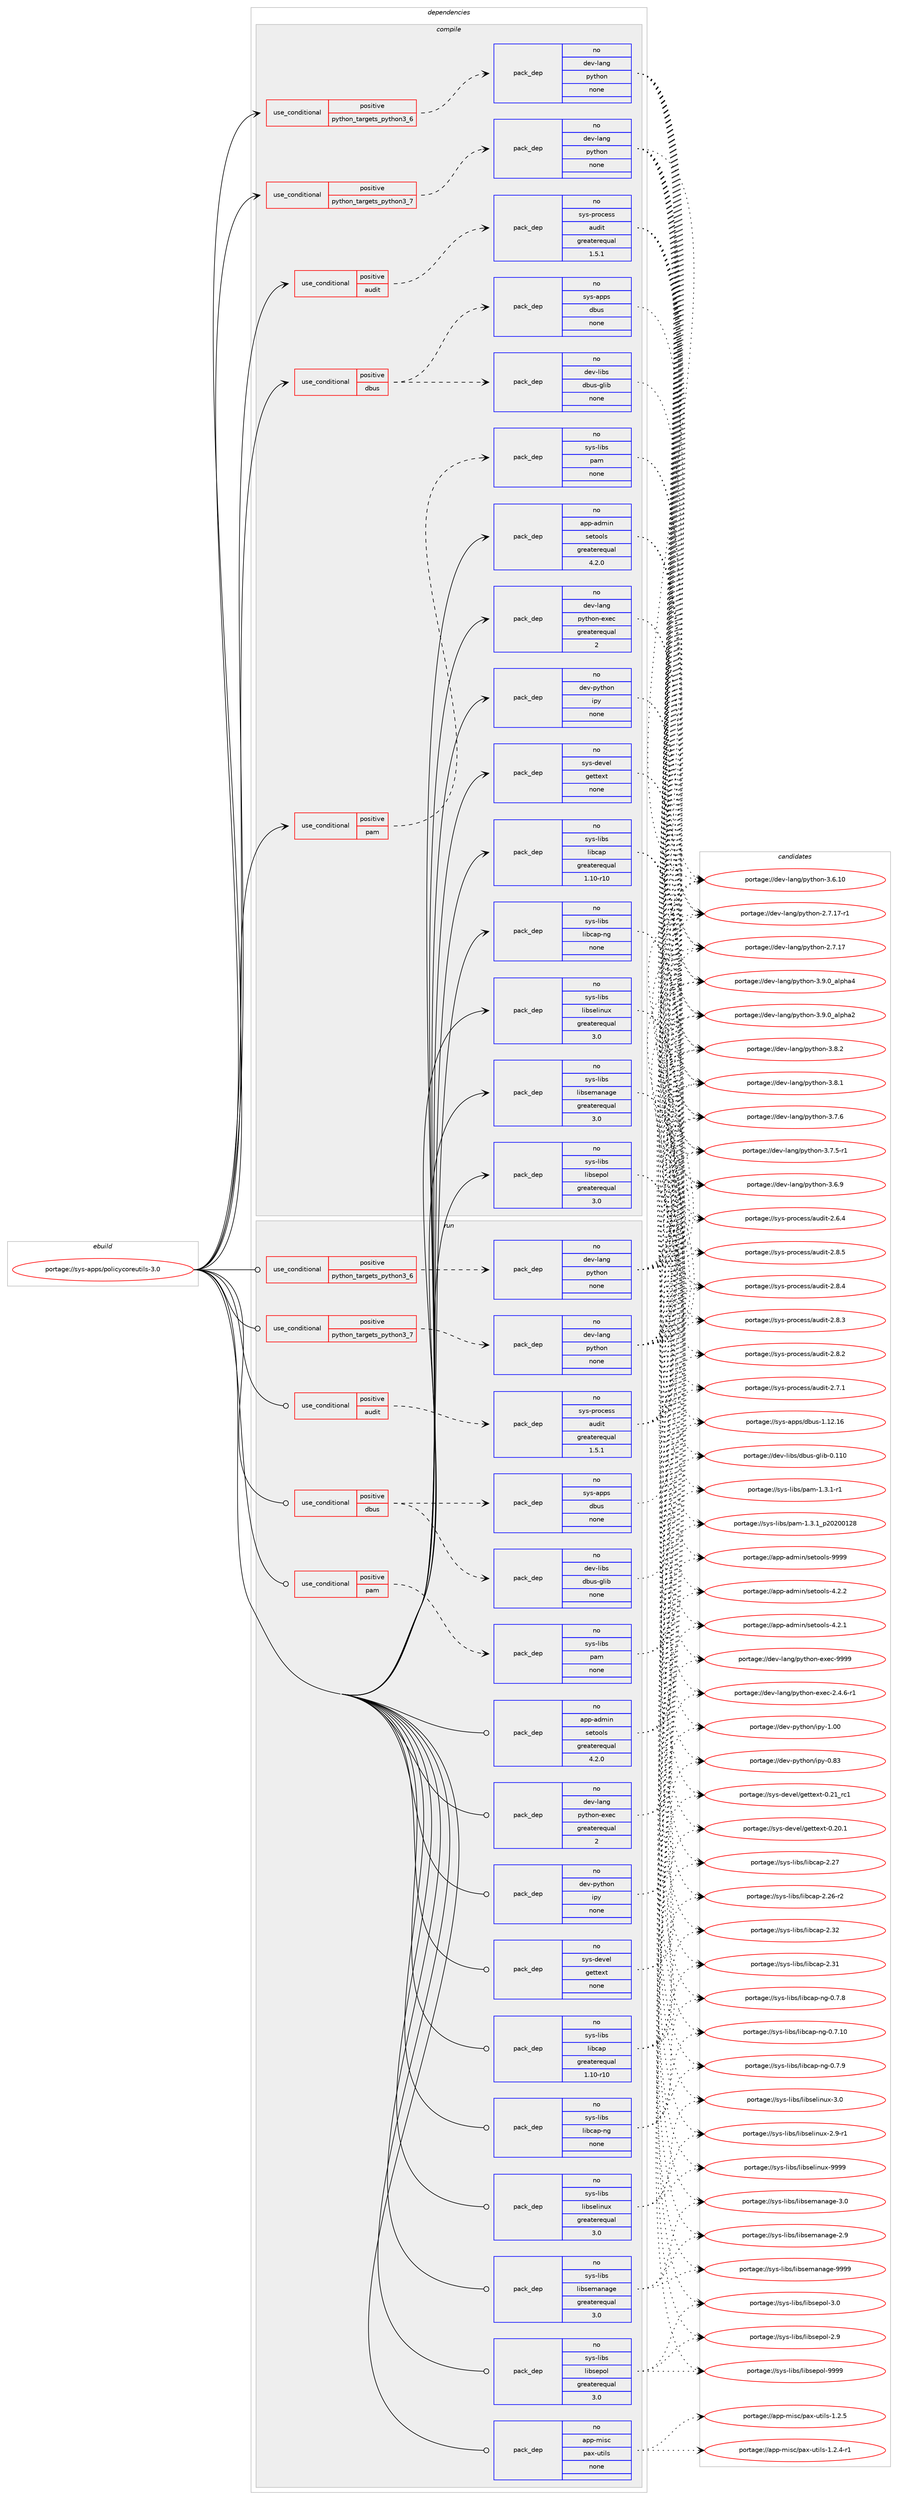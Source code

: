 digraph prolog {

# *************
# Graph options
# *************

newrank=true;
concentrate=true;
compound=true;
graph [rankdir=LR,fontname=Helvetica,fontsize=10,ranksep=1.5];#, ranksep=2.5, nodesep=0.2];
edge  [arrowhead=vee];
node  [fontname=Helvetica,fontsize=10];

# **********
# The ebuild
# **********

subgraph cluster_leftcol {
color=gray;
rank=same;
label=<<i>ebuild</i>>;
id [label="portage://sys-apps/policycoreutils-3.0", color=red, width=4, href="../sys-apps/policycoreutils-3.0.svg"];
}

# ****************
# The dependencies
# ****************

subgraph cluster_midcol {
color=gray;
label=<<i>dependencies</i>>;
subgraph cluster_compile {
fillcolor="#eeeeee";
style=filled;
label=<<i>compile</i>>;
subgraph cond7807 {
dependency38181 [label=<<TABLE BORDER="0" CELLBORDER="1" CELLSPACING="0" CELLPADDING="4"><TR><TD ROWSPAN="3" CELLPADDING="10">use_conditional</TD></TR><TR><TD>positive</TD></TR><TR><TD>audit</TD></TR></TABLE>>, shape=none, color=red];
subgraph pack29448 {
dependency38182 [label=<<TABLE BORDER="0" CELLBORDER="1" CELLSPACING="0" CELLPADDING="4" WIDTH="220"><TR><TD ROWSPAN="6" CELLPADDING="30">pack_dep</TD></TR><TR><TD WIDTH="110">no</TD></TR><TR><TD>sys-process</TD></TR><TR><TD>audit</TD></TR><TR><TD>greaterequal</TD></TR><TR><TD>1.5.1</TD></TR></TABLE>>, shape=none, color=blue];
}
dependency38181:e -> dependency38182:w [weight=20,style="dashed",arrowhead="vee"];
}
id:e -> dependency38181:w [weight=20,style="solid",arrowhead="vee"];
subgraph cond7808 {
dependency38183 [label=<<TABLE BORDER="0" CELLBORDER="1" CELLSPACING="0" CELLPADDING="4"><TR><TD ROWSPAN="3" CELLPADDING="10">use_conditional</TD></TR><TR><TD>positive</TD></TR><TR><TD>dbus</TD></TR></TABLE>>, shape=none, color=red];
subgraph pack29449 {
dependency38184 [label=<<TABLE BORDER="0" CELLBORDER="1" CELLSPACING="0" CELLPADDING="4" WIDTH="220"><TR><TD ROWSPAN="6" CELLPADDING="30">pack_dep</TD></TR><TR><TD WIDTH="110">no</TD></TR><TR><TD>sys-apps</TD></TR><TR><TD>dbus</TD></TR><TR><TD>none</TD></TR><TR><TD></TD></TR></TABLE>>, shape=none, color=blue];
}
dependency38183:e -> dependency38184:w [weight=20,style="dashed",arrowhead="vee"];
subgraph pack29450 {
dependency38185 [label=<<TABLE BORDER="0" CELLBORDER="1" CELLSPACING="0" CELLPADDING="4" WIDTH="220"><TR><TD ROWSPAN="6" CELLPADDING="30">pack_dep</TD></TR><TR><TD WIDTH="110">no</TD></TR><TR><TD>dev-libs</TD></TR><TR><TD>dbus-glib</TD></TR><TR><TD>none</TD></TR><TR><TD></TD></TR></TABLE>>, shape=none, color=blue];
}
dependency38183:e -> dependency38185:w [weight=20,style="dashed",arrowhead="vee"];
}
id:e -> dependency38183:w [weight=20,style="solid",arrowhead="vee"];
subgraph cond7809 {
dependency38186 [label=<<TABLE BORDER="0" CELLBORDER="1" CELLSPACING="0" CELLPADDING="4"><TR><TD ROWSPAN="3" CELLPADDING="10">use_conditional</TD></TR><TR><TD>positive</TD></TR><TR><TD>pam</TD></TR></TABLE>>, shape=none, color=red];
subgraph pack29451 {
dependency38187 [label=<<TABLE BORDER="0" CELLBORDER="1" CELLSPACING="0" CELLPADDING="4" WIDTH="220"><TR><TD ROWSPAN="6" CELLPADDING="30">pack_dep</TD></TR><TR><TD WIDTH="110">no</TD></TR><TR><TD>sys-libs</TD></TR><TR><TD>pam</TD></TR><TR><TD>none</TD></TR><TR><TD></TD></TR></TABLE>>, shape=none, color=blue];
}
dependency38186:e -> dependency38187:w [weight=20,style="dashed",arrowhead="vee"];
}
id:e -> dependency38186:w [weight=20,style="solid",arrowhead="vee"];
subgraph cond7810 {
dependency38188 [label=<<TABLE BORDER="0" CELLBORDER="1" CELLSPACING="0" CELLPADDING="4"><TR><TD ROWSPAN="3" CELLPADDING="10">use_conditional</TD></TR><TR><TD>positive</TD></TR><TR><TD>python_targets_python3_6</TD></TR></TABLE>>, shape=none, color=red];
subgraph pack29452 {
dependency38189 [label=<<TABLE BORDER="0" CELLBORDER="1" CELLSPACING="0" CELLPADDING="4" WIDTH="220"><TR><TD ROWSPAN="6" CELLPADDING="30">pack_dep</TD></TR><TR><TD WIDTH="110">no</TD></TR><TR><TD>dev-lang</TD></TR><TR><TD>python</TD></TR><TR><TD>none</TD></TR><TR><TD></TD></TR></TABLE>>, shape=none, color=blue];
}
dependency38188:e -> dependency38189:w [weight=20,style="dashed",arrowhead="vee"];
}
id:e -> dependency38188:w [weight=20,style="solid",arrowhead="vee"];
subgraph cond7811 {
dependency38190 [label=<<TABLE BORDER="0" CELLBORDER="1" CELLSPACING="0" CELLPADDING="4"><TR><TD ROWSPAN="3" CELLPADDING="10">use_conditional</TD></TR><TR><TD>positive</TD></TR><TR><TD>python_targets_python3_7</TD></TR></TABLE>>, shape=none, color=red];
subgraph pack29453 {
dependency38191 [label=<<TABLE BORDER="0" CELLBORDER="1" CELLSPACING="0" CELLPADDING="4" WIDTH="220"><TR><TD ROWSPAN="6" CELLPADDING="30">pack_dep</TD></TR><TR><TD WIDTH="110">no</TD></TR><TR><TD>dev-lang</TD></TR><TR><TD>python</TD></TR><TR><TD>none</TD></TR><TR><TD></TD></TR></TABLE>>, shape=none, color=blue];
}
dependency38190:e -> dependency38191:w [weight=20,style="dashed",arrowhead="vee"];
}
id:e -> dependency38190:w [weight=20,style="solid",arrowhead="vee"];
subgraph pack29454 {
dependency38192 [label=<<TABLE BORDER="0" CELLBORDER="1" CELLSPACING="0" CELLPADDING="4" WIDTH="220"><TR><TD ROWSPAN="6" CELLPADDING="30">pack_dep</TD></TR><TR><TD WIDTH="110">no</TD></TR><TR><TD>app-admin</TD></TR><TR><TD>setools</TD></TR><TR><TD>greaterequal</TD></TR><TR><TD>4.2.0</TD></TR></TABLE>>, shape=none, color=blue];
}
id:e -> dependency38192:w [weight=20,style="solid",arrowhead="vee"];
subgraph pack29455 {
dependency38193 [label=<<TABLE BORDER="0" CELLBORDER="1" CELLSPACING="0" CELLPADDING="4" WIDTH="220"><TR><TD ROWSPAN="6" CELLPADDING="30">pack_dep</TD></TR><TR><TD WIDTH="110">no</TD></TR><TR><TD>dev-lang</TD></TR><TR><TD>python-exec</TD></TR><TR><TD>greaterequal</TD></TR><TR><TD>2</TD></TR></TABLE>>, shape=none, color=blue];
}
id:e -> dependency38193:w [weight=20,style="solid",arrowhead="vee"];
subgraph pack29456 {
dependency38194 [label=<<TABLE BORDER="0" CELLBORDER="1" CELLSPACING="0" CELLPADDING="4" WIDTH="220"><TR><TD ROWSPAN="6" CELLPADDING="30">pack_dep</TD></TR><TR><TD WIDTH="110">no</TD></TR><TR><TD>dev-python</TD></TR><TR><TD>ipy</TD></TR><TR><TD>none</TD></TR><TR><TD></TD></TR></TABLE>>, shape=none, color=blue];
}
id:e -> dependency38194:w [weight=20,style="solid",arrowhead="vee"];
subgraph pack29457 {
dependency38195 [label=<<TABLE BORDER="0" CELLBORDER="1" CELLSPACING="0" CELLPADDING="4" WIDTH="220"><TR><TD ROWSPAN="6" CELLPADDING="30">pack_dep</TD></TR><TR><TD WIDTH="110">no</TD></TR><TR><TD>sys-devel</TD></TR><TR><TD>gettext</TD></TR><TR><TD>none</TD></TR><TR><TD></TD></TR></TABLE>>, shape=none, color=blue];
}
id:e -> dependency38195:w [weight=20,style="solid",arrowhead="vee"];
subgraph pack29458 {
dependency38196 [label=<<TABLE BORDER="0" CELLBORDER="1" CELLSPACING="0" CELLPADDING="4" WIDTH="220"><TR><TD ROWSPAN="6" CELLPADDING="30">pack_dep</TD></TR><TR><TD WIDTH="110">no</TD></TR><TR><TD>sys-libs</TD></TR><TR><TD>libcap</TD></TR><TR><TD>greaterequal</TD></TR><TR><TD>1.10-r10</TD></TR></TABLE>>, shape=none, color=blue];
}
id:e -> dependency38196:w [weight=20,style="solid",arrowhead="vee"];
subgraph pack29459 {
dependency38197 [label=<<TABLE BORDER="0" CELLBORDER="1" CELLSPACING="0" CELLPADDING="4" WIDTH="220"><TR><TD ROWSPAN="6" CELLPADDING="30">pack_dep</TD></TR><TR><TD WIDTH="110">no</TD></TR><TR><TD>sys-libs</TD></TR><TR><TD>libcap-ng</TD></TR><TR><TD>none</TD></TR><TR><TD></TD></TR></TABLE>>, shape=none, color=blue];
}
id:e -> dependency38197:w [weight=20,style="solid",arrowhead="vee"];
subgraph pack29460 {
dependency38198 [label=<<TABLE BORDER="0" CELLBORDER="1" CELLSPACING="0" CELLPADDING="4" WIDTH="220"><TR><TD ROWSPAN="6" CELLPADDING="30">pack_dep</TD></TR><TR><TD WIDTH="110">no</TD></TR><TR><TD>sys-libs</TD></TR><TR><TD>libselinux</TD></TR><TR><TD>greaterequal</TD></TR><TR><TD>3.0</TD></TR></TABLE>>, shape=none, color=blue];
}
id:e -> dependency38198:w [weight=20,style="solid",arrowhead="vee"];
subgraph pack29461 {
dependency38199 [label=<<TABLE BORDER="0" CELLBORDER="1" CELLSPACING="0" CELLPADDING="4" WIDTH="220"><TR><TD ROWSPAN="6" CELLPADDING="30">pack_dep</TD></TR><TR><TD WIDTH="110">no</TD></TR><TR><TD>sys-libs</TD></TR><TR><TD>libsemanage</TD></TR><TR><TD>greaterequal</TD></TR><TR><TD>3.0</TD></TR></TABLE>>, shape=none, color=blue];
}
id:e -> dependency38199:w [weight=20,style="solid",arrowhead="vee"];
subgraph pack29462 {
dependency38200 [label=<<TABLE BORDER="0" CELLBORDER="1" CELLSPACING="0" CELLPADDING="4" WIDTH="220"><TR><TD ROWSPAN="6" CELLPADDING="30">pack_dep</TD></TR><TR><TD WIDTH="110">no</TD></TR><TR><TD>sys-libs</TD></TR><TR><TD>libsepol</TD></TR><TR><TD>greaterequal</TD></TR><TR><TD>3.0</TD></TR></TABLE>>, shape=none, color=blue];
}
id:e -> dependency38200:w [weight=20,style="solid",arrowhead="vee"];
}
subgraph cluster_compileandrun {
fillcolor="#eeeeee";
style=filled;
label=<<i>compile and run</i>>;
}
subgraph cluster_run {
fillcolor="#eeeeee";
style=filled;
label=<<i>run</i>>;
subgraph cond7812 {
dependency38201 [label=<<TABLE BORDER="0" CELLBORDER="1" CELLSPACING="0" CELLPADDING="4"><TR><TD ROWSPAN="3" CELLPADDING="10">use_conditional</TD></TR><TR><TD>positive</TD></TR><TR><TD>audit</TD></TR></TABLE>>, shape=none, color=red];
subgraph pack29463 {
dependency38202 [label=<<TABLE BORDER="0" CELLBORDER="1" CELLSPACING="0" CELLPADDING="4" WIDTH="220"><TR><TD ROWSPAN="6" CELLPADDING="30">pack_dep</TD></TR><TR><TD WIDTH="110">no</TD></TR><TR><TD>sys-process</TD></TR><TR><TD>audit</TD></TR><TR><TD>greaterequal</TD></TR><TR><TD>1.5.1</TD></TR></TABLE>>, shape=none, color=blue];
}
dependency38201:e -> dependency38202:w [weight=20,style="dashed",arrowhead="vee"];
}
id:e -> dependency38201:w [weight=20,style="solid",arrowhead="odot"];
subgraph cond7813 {
dependency38203 [label=<<TABLE BORDER="0" CELLBORDER="1" CELLSPACING="0" CELLPADDING="4"><TR><TD ROWSPAN="3" CELLPADDING="10">use_conditional</TD></TR><TR><TD>positive</TD></TR><TR><TD>dbus</TD></TR></TABLE>>, shape=none, color=red];
subgraph pack29464 {
dependency38204 [label=<<TABLE BORDER="0" CELLBORDER="1" CELLSPACING="0" CELLPADDING="4" WIDTH="220"><TR><TD ROWSPAN="6" CELLPADDING="30">pack_dep</TD></TR><TR><TD WIDTH="110">no</TD></TR><TR><TD>sys-apps</TD></TR><TR><TD>dbus</TD></TR><TR><TD>none</TD></TR><TR><TD></TD></TR></TABLE>>, shape=none, color=blue];
}
dependency38203:e -> dependency38204:w [weight=20,style="dashed",arrowhead="vee"];
subgraph pack29465 {
dependency38205 [label=<<TABLE BORDER="0" CELLBORDER="1" CELLSPACING="0" CELLPADDING="4" WIDTH="220"><TR><TD ROWSPAN="6" CELLPADDING="30">pack_dep</TD></TR><TR><TD WIDTH="110">no</TD></TR><TR><TD>dev-libs</TD></TR><TR><TD>dbus-glib</TD></TR><TR><TD>none</TD></TR><TR><TD></TD></TR></TABLE>>, shape=none, color=blue];
}
dependency38203:e -> dependency38205:w [weight=20,style="dashed",arrowhead="vee"];
}
id:e -> dependency38203:w [weight=20,style="solid",arrowhead="odot"];
subgraph cond7814 {
dependency38206 [label=<<TABLE BORDER="0" CELLBORDER="1" CELLSPACING="0" CELLPADDING="4"><TR><TD ROWSPAN="3" CELLPADDING="10">use_conditional</TD></TR><TR><TD>positive</TD></TR><TR><TD>pam</TD></TR></TABLE>>, shape=none, color=red];
subgraph pack29466 {
dependency38207 [label=<<TABLE BORDER="0" CELLBORDER="1" CELLSPACING="0" CELLPADDING="4" WIDTH="220"><TR><TD ROWSPAN="6" CELLPADDING="30">pack_dep</TD></TR><TR><TD WIDTH="110">no</TD></TR><TR><TD>sys-libs</TD></TR><TR><TD>pam</TD></TR><TR><TD>none</TD></TR><TR><TD></TD></TR></TABLE>>, shape=none, color=blue];
}
dependency38206:e -> dependency38207:w [weight=20,style="dashed",arrowhead="vee"];
}
id:e -> dependency38206:w [weight=20,style="solid",arrowhead="odot"];
subgraph cond7815 {
dependency38208 [label=<<TABLE BORDER="0" CELLBORDER="1" CELLSPACING="0" CELLPADDING="4"><TR><TD ROWSPAN="3" CELLPADDING="10">use_conditional</TD></TR><TR><TD>positive</TD></TR><TR><TD>python_targets_python3_6</TD></TR></TABLE>>, shape=none, color=red];
subgraph pack29467 {
dependency38209 [label=<<TABLE BORDER="0" CELLBORDER="1" CELLSPACING="0" CELLPADDING="4" WIDTH="220"><TR><TD ROWSPAN="6" CELLPADDING="30">pack_dep</TD></TR><TR><TD WIDTH="110">no</TD></TR><TR><TD>dev-lang</TD></TR><TR><TD>python</TD></TR><TR><TD>none</TD></TR><TR><TD></TD></TR></TABLE>>, shape=none, color=blue];
}
dependency38208:e -> dependency38209:w [weight=20,style="dashed",arrowhead="vee"];
}
id:e -> dependency38208:w [weight=20,style="solid",arrowhead="odot"];
subgraph cond7816 {
dependency38210 [label=<<TABLE BORDER="0" CELLBORDER="1" CELLSPACING="0" CELLPADDING="4"><TR><TD ROWSPAN="3" CELLPADDING="10">use_conditional</TD></TR><TR><TD>positive</TD></TR><TR><TD>python_targets_python3_7</TD></TR></TABLE>>, shape=none, color=red];
subgraph pack29468 {
dependency38211 [label=<<TABLE BORDER="0" CELLBORDER="1" CELLSPACING="0" CELLPADDING="4" WIDTH="220"><TR><TD ROWSPAN="6" CELLPADDING="30">pack_dep</TD></TR><TR><TD WIDTH="110">no</TD></TR><TR><TD>dev-lang</TD></TR><TR><TD>python</TD></TR><TR><TD>none</TD></TR><TR><TD></TD></TR></TABLE>>, shape=none, color=blue];
}
dependency38210:e -> dependency38211:w [weight=20,style="dashed",arrowhead="vee"];
}
id:e -> dependency38210:w [weight=20,style="solid",arrowhead="odot"];
subgraph pack29469 {
dependency38212 [label=<<TABLE BORDER="0" CELLBORDER="1" CELLSPACING="0" CELLPADDING="4" WIDTH="220"><TR><TD ROWSPAN="6" CELLPADDING="30">pack_dep</TD></TR><TR><TD WIDTH="110">no</TD></TR><TR><TD>app-admin</TD></TR><TR><TD>setools</TD></TR><TR><TD>greaterequal</TD></TR><TR><TD>4.2.0</TD></TR></TABLE>>, shape=none, color=blue];
}
id:e -> dependency38212:w [weight=20,style="solid",arrowhead="odot"];
subgraph pack29470 {
dependency38213 [label=<<TABLE BORDER="0" CELLBORDER="1" CELLSPACING="0" CELLPADDING="4" WIDTH="220"><TR><TD ROWSPAN="6" CELLPADDING="30">pack_dep</TD></TR><TR><TD WIDTH="110">no</TD></TR><TR><TD>app-misc</TD></TR><TR><TD>pax-utils</TD></TR><TR><TD>none</TD></TR><TR><TD></TD></TR></TABLE>>, shape=none, color=blue];
}
id:e -> dependency38213:w [weight=20,style="solid",arrowhead="odot"];
subgraph pack29471 {
dependency38214 [label=<<TABLE BORDER="0" CELLBORDER="1" CELLSPACING="0" CELLPADDING="4" WIDTH="220"><TR><TD ROWSPAN="6" CELLPADDING="30">pack_dep</TD></TR><TR><TD WIDTH="110">no</TD></TR><TR><TD>dev-lang</TD></TR><TR><TD>python-exec</TD></TR><TR><TD>greaterequal</TD></TR><TR><TD>2</TD></TR></TABLE>>, shape=none, color=blue];
}
id:e -> dependency38214:w [weight=20,style="solid",arrowhead="odot"];
subgraph pack29472 {
dependency38215 [label=<<TABLE BORDER="0" CELLBORDER="1" CELLSPACING="0" CELLPADDING="4" WIDTH="220"><TR><TD ROWSPAN="6" CELLPADDING="30">pack_dep</TD></TR><TR><TD WIDTH="110">no</TD></TR><TR><TD>dev-python</TD></TR><TR><TD>ipy</TD></TR><TR><TD>none</TD></TR><TR><TD></TD></TR></TABLE>>, shape=none, color=blue];
}
id:e -> dependency38215:w [weight=20,style="solid",arrowhead="odot"];
subgraph pack29473 {
dependency38216 [label=<<TABLE BORDER="0" CELLBORDER="1" CELLSPACING="0" CELLPADDING="4" WIDTH="220"><TR><TD ROWSPAN="6" CELLPADDING="30">pack_dep</TD></TR><TR><TD WIDTH="110">no</TD></TR><TR><TD>sys-devel</TD></TR><TR><TD>gettext</TD></TR><TR><TD>none</TD></TR><TR><TD></TD></TR></TABLE>>, shape=none, color=blue];
}
id:e -> dependency38216:w [weight=20,style="solid",arrowhead="odot"];
subgraph pack29474 {
dependency38217 [label=<<TABLE BORDER="0" CELLBORDER="1" CELLSPACING="0" CELLPADDING="4" WIDTH="220"><TR><TD ROWSPAN="6" CELLPADDING="30">pack_dep</TD></TR><TR><TD WIDTH="110">no</TD></TR><TR><TD>sys-libs</TD></TR><TR><TD>libcap</TD></TR><TR><TD>greaterequal</TD></TR><TR><TD>1.10-r10</TD></TR></TABLE>>, shape=none, color=blue];
}
id:e -> dependency38217:w [weight=20,style="solid",arrowhead="odot"];
subgraph pack29475 {
dependency38218 [label=<<TABLE BORDER="0" CELLBORDER="1" CELLSPACING="0" CELLPADDING="4" WIDTH="220"><TR><TD ROWSPAN="6" CELLPADDING="30">pack_dep</TD></TR><TR><TD WIDTH="110">no</TD></TR><TR><TD>sys-libs</TD></TR><TR><TD>libcap-ng</TD></TR><TR><TD>none</TD></TR><TR><TD></TD></TR></TABLE>>, shape=none, color=blue];
}
id:e -> dependency38218:w [weight=20,style="solid",arrowhead="odot"];
subgraph pack29476 {
dependency38219 [label=<<TABLE BORDER="0" CELLBORDER="1" CELLSPACING="0" CELLPADDING="4" WIDTH="220"><TR><TD ROWSPAN="6" CELLPADDING="30">pack_dep</TD></TR><TR><TD WIDTH="110">no</TD></TR><TR><TD>sys-libs</TD></TR><TR><TD>libselinux</TD></TR><TR><TD>greaterequal</TD></TR><TR><TD>3.0</TD></TR></TABLE>>, shape=none, color=blue];
}
id:e -> dependency38219:w [weight=20,style="solid",arrowhead="odot"];
subgraph pack29477 {
dependency38220 [label=<<TABLE BORDER="0" CELLBORDER="1" CELLSPACING="0" CELLPADDING="4" WIDTH="220"><TR><TD ROWSPAN="6" CELLPADDING="30">pack_dep</TD></TR><TR><TD WIDTH="110">no</TD></TR><TR><TD>sys-libs</TD></TR><TR><TD>libsemanage</TD></TR><TR><TD>greaterequal</TD></TR><TR><TD>3.0</TD></TR></TABLE>>, shape=none, color=blue];
}
id:e -> dependency38220:w [weight=20,style="solid",arrowhead="odot"];
subgraph pack29478 {
dependency38221 [label=<<TABLE BORDER="0" CELLBORDER="1" CELLSPACING="0" CELLPADDING="4" WIDTH="220"><TR><TD ROWSPAN="6" CELLPADDING="30">pack_dep</TD></TR><TR><TD WIDTH="110">no</TD></TR><TR><TD>sys-libs</TD></TR><TR><TD>libsepol</TD></TR><TR><TD>greaterequal</TD></TR><TR><TD>3.0</TD></TR></TABLE>>, shape=none, color=blue];
}
id:e -> dependency38221:w [weight=20,style="solid",arrowhead="odot"];
}
}

# **************
# The candidates
# **************

subgraph cluster_choices {
rank=same;
color=gray;
label=<<i>candidates</i>>;

subgraph choice29448 {
color=black;
nodesep=1;
choice11512111545112114111991011151154797117100105116455046564653 [label="portage://sys-process/audit-2.8.5", color=red, width=4,href="../sys-process/audit-2.8.5.svg"];
choice11512111545112114111991011151154797117100105116455046564652 [label="portage://sys-process/audit-2.8.4", color=red, width=4,href="../sys-process/audit-2.8.4.svg"];
choice11512111545112114111991011151154797117100105116455046564651 [label="portage://sys-process/audit-2.8.3", color=red, width=4,href="../sys-process/audit-2.8.3.svg"];
choice11512111545112114111991011151154797117100105116455046564650 [label="portage://sys-process/audit-2.8.2", color=red, width=4,href="../sys-process/audit-2.8.2.svg"];
choice11512111545112114111991011151154797117100105116455046554649 [label="portage://sys-process/audit-2.7.1", color=red, width=4,href="../sys-process/audit-2.7.1.svg"];
choice11512111545112114111991011151154797117100105116455046544652 [label="portage://sys-process/audit-2.6.4", color=red, width=4,href="../sys-process/audit-2.6.4.svg"];
dependency38182:e -> choice11512111545112114111991011151154797117100105116455046564653:w [style=dotted,weight="100"];
dependency38182:e -> choice11512111545112114111991011151154797117100105116455046564652:w [style=dotted,weight="100"];
dependency38182:e -> choice11512111545112114111991011151154797117100105116455046564651:w [style=dotted,weight="100"];
dependency38182:e -> choice11512111545112114111991011151154797117100105116455046564650:w [style=dotted,weight="100"];
dependency38182:e -> choice11512111545112114111991011151154797117100105116455046554649:w [style=dotted,weight="100"];
dependency38182:e -> choice11512111545112114111991011151154797117100105116455046544652:w [style=dotted,weight="100"];
}
subgraph choice29449 {
color=black;
nodesep=1;
choice115121115459711211211547100981171154549464950464954 [label="portage://sys-apps/dbus-1.12.16", color=red, width=4,href="../sys-apps/dbus-1.12.16.svg"];
dependency38184:e -> choice115121115459711211211547100981171154549464950464954:w [style=dotted,weight="100"];
}
subgraph choice29450 {
color=black;
nodesep=1;
choice100101118451081059811547100981171154510310810598454846494948 [label="portage://dev-libs/dbus-glib-0.110", color=red, width=4,href="../dev-libs/dbus-glib-0.110.svg"];
dependency38185:e -> choice100101118451081059811547100981171154510310810598454846494948:w [style=dotted,weight="100"];
}
subgraph choice29451 {
color=black;
nodesep=1;
choice11512111545108105981154711297109454946514649951125048504848495056 [label="portage://sys-libs/pam-1.3.1_p20200128", color=red, width=4,href="../sys-libs/pam-1.3.1_p20200128.svg"];
choice115121115451081059811547112971094549465146494511449 [label="portage://sys-libs/pam-1.3.1-r1", color=red, width=4,href="../sys-libs/pam-1.3.1-r1.svg"];
dependency38187:e -> choice11512111545108105981154711297109454946514649951125048504848495056:w [style=dotted,weight="100"];
dependency38187:e -> choice115121115451081059811547112971094549465146494511449:w [style=dotted,weight="100"];
}
subgraph choice29452 {
color=black;
nodesep=1;
choice10010111845108971101034711212111610411111045514657464895971081121049752 [label="portage://dev-lang/python-3.9.0_alpha4", color=red, width=4,href="../dev-lang/python-3.9.0_alpha4.svg"];
choice10010111845108971101034711212111610411111045514657464895971081121049750 [label="portage://dev-lang/python-3.9.0_alpha2", color=red, width=4,href="../dev-lang/python-3.9.0_alpha2.svg"];
choice100101118451089711010347112121116104111110455146564650 [label="portage://dev-lang/python-3.8.2", color=red, width=4,href="../dev-lang/python-3.8.2.svg"];
choice100101118451089711010347112121116104111110455146564649 [label="portage://dev-lang/python-3.8.1", color=red, width=4,href="../dev-lang/python-3.8.1.svg"];
choice100101118451089711010347112121116104111110455146554654 [label="portage://dev-lang/python-3.7.6", color=red, width=4,href="../dev-lang/python-3.7.6.svg"];
choice1001011184510897110103471121211161041111104551465546534511449 [label="portage://dev-lang/python-3.7.5-r1", color=red, width=4,href="../dev-lang/python-3.7.5-r1.svg"];
choice100101118451089711010347112121116104111110455146544657 [label="portage://dev-lang/python-3.6.9", color=red, width=4,href="../dev-lang/python-3.6.9.svg"];
choice10010111845108971101034711212111610411111045514654464948 [label="portage://dev-lang/python-3.6.10", color=red, width=4,href="../dev-lang/python-3.6.10.svg"];
choice100101118451089711010347112121116104111110455046554649554511449 [label="portage://dev-lang/python-2.7.17-r1", color=red, width=4,href="../dev-lang/python-2.7.17-r1.svg"];
choice10010111845108971101034711212111610411111045504655464955 [label="portage://dev-lang/python-2.7.17", color=red, width=4,href="../dev-lang/python-2.7.17.svg"];
dependency38189:e -> choice10010111845108971101034711212111610411111045514657464895971081121049752:w [style=dotted,weight="100"];
dependency38189:e -> choice10010111845108971101034711212111610411111045514657464895971081121049750:w [style=dotted,weight="100"];
dependency38189:e -> choice100101118451089711010347112121116104111110455146564650:w [style=dotted,weight="100"];
dependency38189:e -> choice100101118451089711010347112121116104111110455146564649:w [style=dotted,weight="100"];
dependency38189:e -> choice100101118451089711010347112121116104111110455146554654:w [style=dotted,weight="100"];
dependency38189:e -> choice1001011184510897110103471121211161041111104551465546534511449:w [style=dotted,weight="100"];
dependency38189:e -> choice100101118451089711010347112121116104111110455146544657:w [style=dotted,weight="100"];
dependency38189:e -> choice10010111845108971101034711212111610411111045514654464948:w [style=dotted,weight="100"];
dependency38189:e -> choice100101118451089711010347112121116104111110455046554649554511449:w [style=dotted,weight="100"];
dependency38189:e -> choice10010111845108971101034711212111610411111045504655464955:w [style=dotted,weight="100"];
}
subgraph choice29453 {
color=black;
nodesep=1;
choice10010111845108971101034711212111610411111045514657464895971081121049752 [label="portage://dev-lang/python-3.9.0_alpha4", color=red, width=4,href="../dev-lang/python-3.9.0_alpha4.svg"];
choice10010111845108971101034711212111610411111045514657464895971081121049750 [label="portage://dev-lang/python-3.9.0_alpha2", color=red, width=4,href="../dev-lang/python-3.9.0_alpha2.svg"];
choice100101118451089711010347112121116104111110455146564650 [label="portage://dev-lang/python-3.8.2", color=red, width=4,href="../dev-lang/python-3.8.2.svg"];
choice100101118451089711010347112121116104111110455146564649 [label="portage://dev-lang/python-3.8.1", color=red, width=4,href="../dev-lang/python-3.8.1.svg"];
choice100101118451089711010347112121116104111110455146554654 [label="portage://dev-lang/python-3.7.6", color=red, width=4,href="../dev-lang/python-3.7.6.svg"];
choice1001011184510897110103471121211161041111104551465546534511449 [label="portage://dev-lang/python-3.7.5-r1", color=red, width=4,href="../dev-lang/python-3.7.5-r1.svg"];
choice100101118451089711010347112121116104111110455146544657 [label="portage://dev-lang/python-3.6.9", color=red, width=4,href="../dev-lang/python-3.6.9.svg"];
choice10010111845108971101034711212111610411111045514654464948 [label="portage://dev-lang/python-3.6.10", color=red, width=4,href="../dev-lang/python-3.6.10.svg"];
choice100101118451089711010347112121116104111110455046554649554511449 [label="portage://dev-lang/python-2.7.17-r1", color=red, width=4,href="../dev-lang/python-2.7.17-r1.svg"];
choice10010111845108971101034711212111610411111045504655464955 [label="portage://dev-lang/python-2.7.17", color=red, width=4,href="../dev-lang/python-2.7.17.svg"];
dependency38191:e -> choice10010111845108971101034711212111610411111045514657464895971081121049752:w [style=dotted,weight="100"];
dependency38191:e -> choice10010111845108971101034711212111610411111045514657464895971081121049750:w [style=dotted,weight="100"];
dependency38191:e -> choice100101118451089711010347112121116104111110455146564650:w [style=dotted,weight="100"];
dependency38191:e -> choice100101118451089711010347112121116104111110455146564649:w [style=dotted,weight="100"];
dependency38191:e -> choice100101118451089711010347112121116104111110455146554654:w [style=dotted,weight="100"];
dependency38191:e -> choice1001011184510897110103471121211161041111104551465546534511449:w [style=dotted,weight="100"];
dependency38191:e -> choice100101118451089711010347112121116104111110455146544657:w [style=dotted,weight="100"];
dependency38191:e -> choice10010111845108971101034711212111610411111045514654464948:w [style=dotted,weight="100"];
dependency38191:e -> choice100101118451089711010347112121116104111110455046554649554511449:w [style=dotted,weight="100"];
dependency38191:e -> choice10010111845108971101034711212111610411111045504655464955:w [style=dotted,weight="100"];
}
subgraph choice29454 {
color=black;
nodesep=1;
choice971121124597100109105110471151011161111111081154557575757 [label="portage://app-admin/setools-9999", color=red, width=4,href="../app-admin/setools-9999.svg"];
choice97112112459710010910511047115101116111111108115455246504650 [label="portage://app-admin/setools-4.2.2", color=red, width=4,href="../app-admin/setools-4.2.2.svg"];
choice97112112459710010910511047115101116111111108115455246504649 [label="portage://app-admin/setools-4.2.1", color=red, width=4,href="../app-admin/setools-4.2.1.svg"];
dependency38192:e -> choice971121124597100109105110471151011161111111081154557575757:w [style=dotted,weight="100"];
dependency38192:e -> choice97112112459710010910511047115101116111111108115455246504650:w [style=dotted,weight="100"];
dependency38192:e -> choice97112112459710010910511047115101116111111108115455246504649:w [style=dotted,weight="100"];
}
subgraph choice29455 {
color=black;
nodesep=1;
choice10010111845108971101034711212111610411111045101120101994557575757 [label="portage://dev-lang/python-exec-9999", color=red, width=4,href="../dev-lang/python-exec-9999.svg"];
choice10010111845108971101034711212111610411111045101120101994550465246544511449 [label="portage://dev-lang/python-exec-2.4.6-r1", color=red, width=4,href="../dev-lang/python-exec-2.4.6-r1.svg"];
dependency38193:e -> choice10010111845108971101034711212111610411111045101120101994557575757:w [style=dotted,weight="100"];
dependency38193:e -> choice10010111845108971101034711212111610411111045101120101994550465246544511449:w [style=dotted,weight="100"];
}
subgraph choice29456 {
color=black;
nodesep=1;
choice10010111845112121116104111110471051121214549464848 [label="portage://dev-python/ipy-1.00", color=red, width=4,href="../dev-python/ipy-1.00.svg"];
choice10010111845112121116104111110471051121214548465651 [label="portage://dev-python/ipy-0.83", color=red, width=4,href="../dev-python/ipy-0.83.svg"];
dependency38194:e -> choice10010111845112121116104111110471051121214549464848:w [style=dotted,weight="100"];
dependency38194:e -> choice10010111845112121116104111110471051121214548465651:w [style=dotted,weight="100"];
}
subgraph choice29457 {
color=black;
nodesep=1;
choice11512111545100101118101108471031011161161011201164548465049951149949 [label="portage://sys-devel/gettext-0.21_rc1", color=red, width=4,href="../sys-devel/gettext-0.21_rc1.svg"];
choice115121115451001011181011084710310111611610112011645484650484649 [label="portage://sys-devel/gettext-0.20.1", color=red, width=4,href="../sys-devel/gettext-0.20.1.svg"];
dependency38195:e -> choice11512111545100101118101108471031011161161011201164548465049951149949:w [style=dotted,weight="100"];
dependency38195:e -> choice115121115451001011181011084710310111611610112011645484650484649:w [style=dotted,weight="100"];
}
subgraph choice29458 {
color=black;
nodesep=1;
choice1151211154510810598115471081059899971124550465150 [label="portage://sys-libs/libcap-2.32", color=red, width=4,href="../sys-libs/libcap-2.32.svg"];
choice1151211154510810598115471081059899971124550465149 [label="portage://sys-libs/libcap-2.31", color=red, width=4,href="../sys-libs/libcap-2.31.svg"];
choice1151211154510810598115471081059899971124550465055 [label="portage://sys-libs/libcap-2.27", color=red, width=4,href="../sys-libs/libcap-2.27.svg"];
choice11512111545108105981154710810598999711245504650544511450 [label="portage://sys-libs/libcap-2.26-r2", color=red, width=4,href="../sys-libs/libcap-2.26-r2.svg"];
dependency38196:e -> choice1151211154510810598115471081059899971124550465150:w [style=dotted,weight="100"];
dependency38196:e -> choice1151211154510810598115471081059899971124550465149:w [style=dotted,weight="100"];
dependency38196:e -> choice1151211154510810598115471081059899971124550465055:w [style=dotted,weight="100"];
dependency38196:e -> choice11512111545108105981154710810598999711245504650544511450:w [style=dotted,weight="100"];
}
subgraph choice29459 {
color=black;
nodesep=1;
choice11512111545108105981154710810598999711245110103454846554657 [label="portage://sys-libs/libcap-ng-0.7.9", color=red, width=4,href="../sys-libs/libcap-ng-0.7.9.svg"];
choice11512111545108105981154710810598999711245110103454846554656 [label="portage://sys-libs/libcap-ng-0.7.8", color=red, width=4,href="../sys-libs/libcap-ng-0.7.8.svg"];
choice1151211154510810598115471081059899971124511010345484655464948 [label="portage://sys-libs/libcap-ng-0.7.10", color=red, width=4,href="../sys-libs/libcap-ng-0.7.10.svg"];
dependency38197:e -> choice11512111545108105981154710810598999711245110103454846554657:w [style=dotted,weight="100"];
dependency38197:e -> choice11512111545108105981154710810598999711245110103454846554656:w [style=dotted,weight="100"];
dependency38197:e -> choice1151211154510810598115471081059899971124511010345484655464948:w [style=dotted,weight="100"];
}
subgraph choice29460 {
color=black;
nodesep=1;
choice115121115451081059811547108105981151011081051101171204557575757 [label="portage://sys-libs/libselinux-9999", color=red, width=4,href="../sys-libs/libselinux-9999.svg"];
choice1151211154510810598115471081059811510110810511011712045514648 [label="portage://sys-libs/libselinux-3.0", color=red, width=4,href="../sys-libs/libselinux-3.0.svg"];
choice11512111545108105981154710810598115101108105110117120455046574511449 [label="portage://sys-libs/libselinux-2.9-r1", color=red, width=4,href="../sys-libs/libselinux-2.9-r1.svg"];
dependency38198:e -> choice115121115451081059811547108105981151011081051101171204557575757:w [style=dotted,weight="100"];
dependency38198:e -> choice1151211154510810598115471081059811510110810511011712045514648:w [style=dotted,weight="100"];
dependency38198:e -> choice11512111545108105981154710810598115101108105110117120455046574511449:w [style=dotted,weight="100"];
}
subgraph choice29461 {
color=black;
nodesep=1;
choice1151211154510810598115471081059811510110997110971031014557575757 [label="portage://sys-libs/libsemanage-9999", color=red, width=4,href="../sys-libs/libsemanage-9999.svg"];
choice11512111545108105981154710810598115101109971109710310145514648 [label="portage://sys-libs/libsemanage-3.0", color=red, width=4,href="../sys-libs/libsemanage-3.0.svg"];
choice11512111545108105981154710810598115101109971109710310145504657 [label="portage://sys-libs/libsemanage-2.9", color=red, width=4,href="../sys-libs/libsemanage-2.9.svg"];
dependency38199:e -> choice1151211154510810598115471081059811510110997110971031014557575757:w [style=dotted,weight="100"];
dependency38199:e -> choice11512111545108105981154710810598115101109971109710310145514648:w [style=dotted,weight="100"];
dependency38199:e -> choice11512111545108105981154710810598115101109971109710310145504657:w [style=dotted,weight="100"];
}
subgraph choice29462 {
color=black;
nodesep=1;
choice115121115451081059811547108105981151011121111084557575757 [label="portage://sys-libs/libsepol-9999", color=red, width=4,href="../sys-libs/libsepol-9999.svg"];
choice1151211154510810598115471081059811510111211110845514648 [label="portage://sys-libs/libsepol-3.0", color=red, width=4,href="../sys-libs/libsepol-3.0.svg"];
choice1151211154510810598115471081059811510111211110845504657 [label="portage://sys-libs/libsepol-2.9", color=red, width=4,href="../sys-libs/libsepol-2.9.svg"];
dependency38200:e -> choice115121115451081059811547108105981151011121111084557575757:w [style=dotted,weight="100"];
dependency38200:e -> choice1151211154510810598115471081059811510111211110845514648:w [style=dotted,weight="100"];
dependency38200:e -> choice1151211154510810598115471081059811510111211110845504657:w [style=dotted,weight="100"];
}
subgraph choice29463 {
color=black;
nodesep=1;
choice11512111545112114111991011151154797117100105116455046564653 [label="portage://sys-process/audit-2.8.5", color=red, width=4,href="../sys-process/audit-2.8.5.svg"];
choice11512111545112114111991011151154797117100105116455046564652 [label="portage://sys-process/audit-2.8.4", color=red, width=4,href="../sys-process/audit-2.8.4.svg"];
choice11512111545112114111991011151154797117100105116455046564651 [label="portage://sys-process/audit-2.8.3", color=red, width=4,href="../sys-process/audit-2.8.3.svg"];
choice11512111545112114111991011151154797117100105116455046564650 [label="portage://sys-process/audit-2.8.2", color=red, width=4,href="../sys-process/audit-2.8.2.svg"];
choice11512111545112114111991011151154797117100105116455046554649 [label="portage://sys-process/audit-2.7.1", color=red, width=4,href="../sys-process/audit-2.7.1.svg"];
choice11512111545112114111991011151154797117100105116455046544652 [label="portage://sys-process/audit-2.6.4", color=red, width=4,href="../sys-process/audit-2.6.4.svg"];
dependency38202:e -> choice11512111545112114111991011151154797117100105116455046564653:w [style=dotted,weight="100"];
dependency38202:e -> choice11512111545112114111991011151154797117100105116455046564652:w [style=dotted,weight="100"];
dependency38202:e -> choice11512111545112114111991011151154797117100105116455046564651:w [style=dotted,weight="100"];
dependency38202:e -> choice11512111545112114111991011151154797117100105116455046564650:w [style=dotted,weight="100"];
dependency38202:e -> choice11512111545112114111991011151154797117100105116455046554649:w [style=dotted,weight="100"];
dependency38202:e -> choice11512111545112114111991011151154797117100105116455046544652:w [style=dotted,weight="100"];
}
subgraph choice29464 {
color=black;
nodesep=1;
choice115121115459711211211547100981171154549464950464954 [label="portage://sys-apps/dbus-1.12.16", color=red, width=4,href="../sys-apps/dbus-1.12.16.svg"];
dependency38204:e -> choice115121115459711211211547100981171154549464950464954:w [style=dotted,weight="100"];
}
subgraph choice29465 {
color=black;
nodesep=1;
choice100101118451081059811547100981171154510310810598454846494948 [label="portage://dev-libs/dbus-glib-0.110", color=red, width=4,href="../dev-libs/dbus-glib-0.110.svg"];
dependency38205:e -> choice100101118451081059811547100981171154510310810598454846494948:w [style=dotted,weight="100"];
}
subgraph choice29466 {
color=black;
nodesep=1;
choice11512111545108105981154711297109454946514649951125048504848495056 [label="portage://sys-libs/pam-1.3.1_p20200128", color=red, width=4,href="../sys-libs/pam-1.3.1_p20200128.svg"];
choice115121115451081059811547112971094549465146494511449 [label="portage://sys-libs/pam-1.3.1-r1", color=red, width=4,href="../sys-libs/pam-1.3.1-r1.svg"];
dependency38207:e -> choice11512111545108105981154711297109454946514649951125048504848495056:w [style=dotted,weight="100"];
dependency38207:e -> choice115121115451081059811547112971094549465146494511449:w [style=dotted,weight="100"];
}
subgraph choice29467 {
color=black;
nodesep=1;
choice10010111845108971101034711212111610411111045514657464895971081121049752 [label="portage://dev-lang/python-3.9.0_alpha4", color=red, width=4,href="../dev-lang/python-3.9.0_alpha4.svg"];
choice10010111845108971101034711212111610411111045514657464895971081121049750 [label="portage://dev-lang/python-3.9.0_alpha2", color=red, width=4,href="../dev-lang/python-3.9.0_alpha2.svg"];
choice100101118451089711010347112121116104111110455146564650 [label="portage://dev-lang/python-3.8.2", color=red, width=4,href="../dev-lang/python-3.8.2.svg"];
choice100101118451089711010347112121116104111110455146564649 [label="portage://dev-lang/python-3.8.1", color=red, width=4,href="../dev-lang/python-3.8.1.svg"];
choice100101118451089711010347112121116104111110455146554654 [label="portage://dev-lang/python-3.7.6", color=red, width=4,href="../dev-lang/python-3.7.6.svg"];
choice1001011184510897110103471121211161041111104551465546534511449 [label="portage://dev-lang/python-3.7.5-r1", color=red, width=4,href="../dev-lang/python-3.7.5-r1.svg"];
choice100101118451089711010347112121116104111110455146544657 [label="portage://dev-lang/python-3.6.9", color=red, width=4,href="../dev-lang/python-3.6.9.svg"];
choice10010111845108971101034711212111610411111045514654464948 [label="portage://dev-lang/python-3.6.10", color=red, width=4,href="../dev-lang/python-3.6.10.svg"];
choice100101118451089711010347112121116104111110455046554649554511449 [label="portage://dev-lang/python-2.7.17-r1", color=red, width=4,href="../dev-lang/python-2.7.17-r1.svg"];
choice10010111845108971101034711212111610411111045504655464955 [label="portage://dev-lang/python-2.7.17", color=red, width=4,href="../dev-lang/python-2.7.17.svg"];
dependency38209:e -> choice10010111845108971101034711212111610411111045514657464895971081121049752:w [style=dotted,weight="100"];
dependency38209:e -> choice10010111845108971101034711212111610411111045514657464895971081121049750:w [style=dotted,weight="100"];
dependency38209:e -> choice100101118451089711010347112121116104111110455146564650:w [style=dotted,weight="100"];
dependency38209:e -> choice100101118451089711010347112121116104111110455146564649:w [style=dotted,weight="100"];
dependency38209:e -> choice100101118451089711010347112121116104111110455146554654:w [style=dotted,weight="100"];
dependency38209:e -> choice1001011184510897110103471121211161041111104551465546534511449:w [style=dotted,weight="100"];
dependency38209:e -> choice100101118451089711010347112121116104111110455146544657:w [style=dotted,weight="100"];
dependency38209:e -> choice10010111845108971101034711212111610411111045514654464948:w [style=dotted,weight="100"];
dependency38209:e -> choice100101118451089711010347112121116104111110455046554649554511449:w [style=dotted,weight="100"];
dependency38209:e -> choice10010111845108971101034711212111610411111045504655464955:w [style=dotted,weight="100"];
}
subgraph choice29468 {
color=black;
nodesep=1;
choice10010111845108971101034711212111610411111045514657464895971081121049752 [label="portage://dev-lang/python-3.9.0_alpha4", color=red, width=4,href="../dev-lang/python-3.9.0_alpha4.svg"];
choice10010111845108971101034711212111610411111045514657464895971081121049750 [label="portage://dev-lang/python-3.9.0_alpha2", color=red, width=4,href="../dev-lang/python-3.9.0_alpha2.svg"];
choice100101118451089711010347112121116104111110455146564650 [label="portage://dev-lang/python-3.8.2", color=red, width=4,href="../dev-lang/python-3.8.2.svg"];
choice100101118451089711010347112121116104111110455146564649 [label="portage://dev-lang/python-3.8.1", color=red, width=4,href="../dev-lang/python-3.8.1.svg"];
choice100101118451089711010347112121116104111110455146554654 [label="portage://dev-lang/python-3.7.6", color=red, width=4,href="../dev-lang/python-3.7.6.svg"];
choice1001011184510897110103471121211161041111104551465546534511449 [label="portage://dev-lang/python-3.7.5-r1", color=red, width=4,href="../dev-lang/python-3.7.5-r1.svg"];
choice100101118451089711010347112121116104111110455146544657 [label="portage://dev-lang/python-3.6.9", color=red, width=4,href="../dev-lang/python-3.6.9.svg"];
choice10010111845108971101034711212111610411111045514654464948 [label="portage://dev-lang/python-3.6.10", color=red, width=4,href="../dev-lang/python-3.6.10.svg"];
choice100101118451089711010347112121116104111110455046554649554511449 [label="portage://dev-lang/python-2.7.17-r1", color=red, width=4,href="../dev-lang/python-2.7.17-r1.svg"];
choice10010111845108971101034711212111610411111045504655464955 [label="portage://dev-lang/python-2.7.17", color=red, width=4,href="../dev-lang/python-2.7.17.svg"];
dependency38211:e -> choice10010111845108971101034711212111610411111045514657464895971081121049752:w [style=dotted,weight="100"];
dependency38211:e -> choice10010111845108971101034711212111610411111045514657464895971081121049750:w [style=dotted,weight="100"];
dependency38211:e -> choice100101118451089711010347112121116104111110455146564650:w [style=dotted,weight="100"];
dependency38211:e -> choice100101118451089711010347112121116104111110455146564649:w [style=dotted,weight="100"];
dependency38211:e -> choice100101118451089711010347112121116104111110455146554654:w [style=dotted,weight="100"];
dependency38211:e -> choice1001011184510897110103471121211161041111104551465546534511449:w [style=dotted,weight="100"];
dependency38211:e -> choice100101118451089711010347112121116104111110455146544657:w [style=dotted,weight="100"];
dependency38211:e -> choice10010111845108971101034711212111610411111045514654464948:w [style=dotted,weight="100"];
dependency38211:e -> choice100101118451089711010347112121116104111110455046554649554511449:w [style=dotted,weight="100"];
dependency38211:e -> choice10010111845108971101034711212111610411111045504655464955:w [style=dotted,weight="100"];
}
subgraph choice29469 {
color=black;
nodesep=1;
choice971121124597100109105110471151011161111111081154557575757 [label="portage://app-admin/setools-9999", color=red, width=4,href="../app-admin/setools-9999.svg"];
choice97112112459710010910511047115101116111111108115455246504650 [label="portage://app-admin/setools-4.2.2", color=red, width=4,href="../app-admin/setools-4.2.2.svg"];
choice97112112459710010910511047115101116111111108115455246504649 [label="portage://app-admin/setools-4.2.1", color=red, width=4,href="../app-admin/setools-4.2.1.svg"];
dependency38212:e -> choice971121124597100109105110471151011161111111081154557575757:w [style=dotted,weight="100"];
dependency38212:e -> choice97112112459710010910511047115101116111111108115455246504650:w [style=dotted,weight="100"];
dependency38212:e -> choice97112112459710010910511047115101116111111108115455246504649:w [style=dotted,weight="100"];
}
subgraph choice29470 {
color=black;
nodesep=1;
choice971121124510910511599471129712045117116105108115454946504653 [label="portage://app-misc/pax-utils-1.2.5", color=red, width=4,href="../app-misc/pax-utils-1.2.5.svg"];
choice9711211245109105115994711297120451171161051081154549465046524511449 [label="portage://app-misc/pax-utils-1.2.4-r1", color=red, width=4,href="../app-misc/pax-utils-1.2.4-r1.svg"];
dependency38213:e -> choice971121124510910511599471129712045117116105108115454946504653:w [style=dotted,weight="100"];
dependency38213:e -> choice9711211245109105115994711297120451171161051081154549465046524511449:w [style=dotted,weight="100"];
}
subgraph choice29471 {
color=black;
nodesep=1;
choice10010111845108971101034711212111610411111045101120101994557575757 [label="portage://dev-lang/python-exec-9999", color=red, width=4,href="../dev-lang/python-exec-9999.svg"];
choice10010111845108971101034711212111610411111045101120101994550465246544511449 [label="portage://dev-lang/python-exec-2.4.6-r1", color=red, width=4,href="../dev-lang/python-exec-2.4.6-r1.svg"];
dependency38214:e -> choice10010111845108971101034711212111610411111045101120101994557575757:w [style=dotted,weight="100"];
dependency38214:e -> choice10010111845108971101034711212111610411111045101120101994550465246544511449:w [style=dotted,weight="100"];
}
subgraph choice29472 {
color=black;
nodesep=1;
choice10010111845112121116104111110471051121214549464848 [label="portage://dev-python/ipy-1.00", color=red, width=4,href="../dev-python/ipy-1.00.svg"];
choice10010111845112121116104111110471051121214548465651 [label="portage://dev-python/ipy-0.83", color=red, width=4,href="../dev-python/ipy-0.83.svg"];
dependency38215:e -> choice10010111845112121116104111110471051121214549464848:w [style=dotted,weight="100"];
dependency38215:e -> choice10010111845112121116104111110471051121214548465651:w [style=dotted,weight="100"];
}
subgraph choice29473 {
color=black;
nodesep=1;
choice11512111545100101118101108471031011161161011201164548465049951149949 [label="portage://sys-devel/gettext-0.21_rc1", color=red, width=4,href="../sys-devel/gettext-0.21_rc1.svg"];
choice115121115451001011181011084710310111611610112011645484650484649 [label="portage://sys-devel/gettext-0.20.1", color=red, width=4,href="../sys-devel/gettext-0.20.1.svg"];
dependency38216:e -> choice11512111545100101118101108471031011161161011201164548465049951149949:w [style=dotted,weight="100"];
dependency38216:e -> choice115121115451001011181011084710310111611610112011645484650484649:w [style=dotted,weight="100"];
}
subgraph choice29474 {
color=black;
nodesep=1;
choice1151211154510810598115471081059899971124550465150 [label="portage://sys-libs/libcap-2.32", color=red, width=4,href="../sys-libs/libcap-2.32.svg"];
choice1151211154510810598115471081059899971124550465149 [label="portage://sys-libs/libcap-2.31", color=red, width=4,href="../sys-libs/libcap-2.31.svg"];
choice1151211154510810598115471081059899971124550465055 [label="portage://sys-libs/libcap-2.27", color=red, width=4,href="../sys-libs/libcap-2.27.svg"];
choice11512111545108105981154710810598999711245504650544511450 [label="portage://sys-libs/libcap-2.26-r2", color=red, width=4,href="../sys-libs/libcap-2.26-r2.svg"];
dependency38217:e -> choice1151211154510810598115471081059899971124550465150:w [style=dotted,weight="100"];
dependency38217:e -> choice1151211154510810598115471081059899971124550465149:w [style=dotted,weight="100"];
dependency38217:e -> choice1151211154510810598115471081059899971124550465055:w [style=dotted,weight="100"];
dependency38217:e -> choice11512111545108105981154710810598999711245504650544511450:w [style=dotted,weight="100"];
}
subgraph choice29475 {
color=black;
nodesep=1;
choice11512111545108105981154710810598999711245110103454846554657 [label="portage://sys-libs/libcap-ng-0.7.9", color=red, width=4,href="../sys-libs/libcap-ng-0.7.9.svg"];
choice11512111545108105981154710810598999711245110103454846554656 [label="portage://sys-libs/libcap-ng-0.7.8", color=red, width=4,href="../sys-libs/libcap-ng-0.7.8.svg"];
choice1151211154510810598115471081059899971124511010345484655464948 [label="portage://sys-libs/libcap-ng-0.7.10", color=red, width=4,href="../sys-libs/libcap-ng-0.7.10.svg"];
dependency38218:e -> choice11512111545108105981154710810598999711245110103454846554657:w [style=dotted,weight="100"];
dependency38218:e -> choice11512111545108105981154710810598999711245110103454846554656:w [style=dotted,weight="100"];
dependency38218:e -> choice1151211154510810598115471081059899971124511010345484655464948:w [style=dotted,weight="100"];
}
subgraph choice29476 {
color=black;
nodesep=1;
choice115121115451081059811547108105981151011081051101171204557575757 [label="portage://sys-libs/libselinux-9999", color=red, width=4,href="../sys-libs/libselinux-9999.svg"];
choice1151211154510810598115471081059811510110810511011712045514648 [label="portage://sys-libs/libselinux-3.0", color=red, width=4,href="../sys-libs/libselinux-3.0.svg"];
choice11512111545108105981154710810598115101108105110117120455046574511449 [label="portage://sys-libs/libselinux-2.9-r1", color=red, width=4,href="../sys-libs/libselinux-2.9-r1.svg"];
dependency38219:e -> choice115121115451081059811547108105981151011081051101171204557575757:w [style=dotted,weight="100"];
dependency38219:e -> choice1151211154510810598115471081059811510110810511011712045514648:w [style=dotted,weight="100"];
dependency38219:e -> choice11512111545108105981154710810598115101108105110117120455046574511449:w [style=dotted,weight="100"];
}
subgraph choice29477 {
color=black;
nodesep=1;
choice1151211154510810598115471081059811510110997110971031014557575757 [label="portage://sys-libs/libsemanage-9999", color=red, width=4,href="../sys-libs/libsemanage-9999.svg"];
choice11512111545108105981154710810598115101109971109710310145514648 [label="portage://sys-libs/libsemanage-3.0", color=red, width=4,href="../sys-libs/libsemanage-3.0.svg"];
choice11512111545108105981154710810598115101109971109710310145504657 [label="portage://sys-libs/libsemanage-2.9", color=red, width=4,href="../sys-libs/libsemanage-2.9.svg"];
dependency38220:e -> choice1151211154510810598115471081059811510110997110971031014557575757:w [style=dotted,weight="100"];
dependency38220:e -> choice11512111545108105981154710810598115101109971109710310145514648:w [style=dotted,weight="100"];
dependency38220:e -> choice11512111545108105981154710810598115101109971109710310145504657:w [style=dotted,weight="100"];
}
subgraph choice29478 {
color=black;
nodesep=1;
choice115121115451081059811547108105981151011121111084557575757 [label="portage://sys-libs/libsepol-9999", color=red, width=4,href="../sys-libs/libsepol-9999.svg"];
choice1151211154510810598115471081059811510111211110845514648 [label="portage://sys-libs/libsepol-3.0", color=red, width=4,href="../sys-libs/libsepol-3.0.svg"];
choice1151211154510810598115471081059811510111211110845504657 [label="portage://sys-libs/libsepol-2.9", color=red, width=4,href="../sys-libs/libsepol-2.9.svg"];
dependency38221:e -> choice115121115451081059811547108105981151011121111084557575757:w [style=dotted,weight="100"];
dependency38221:e -> choice1151211154510810598115471081059811510111211110845514648:w [style=dotted,weight="100"];
dependency38221:e -> choice1151211154510810598115471081059811510111211110845504657:w [style=dotted,weight="100"];
}
}

}
